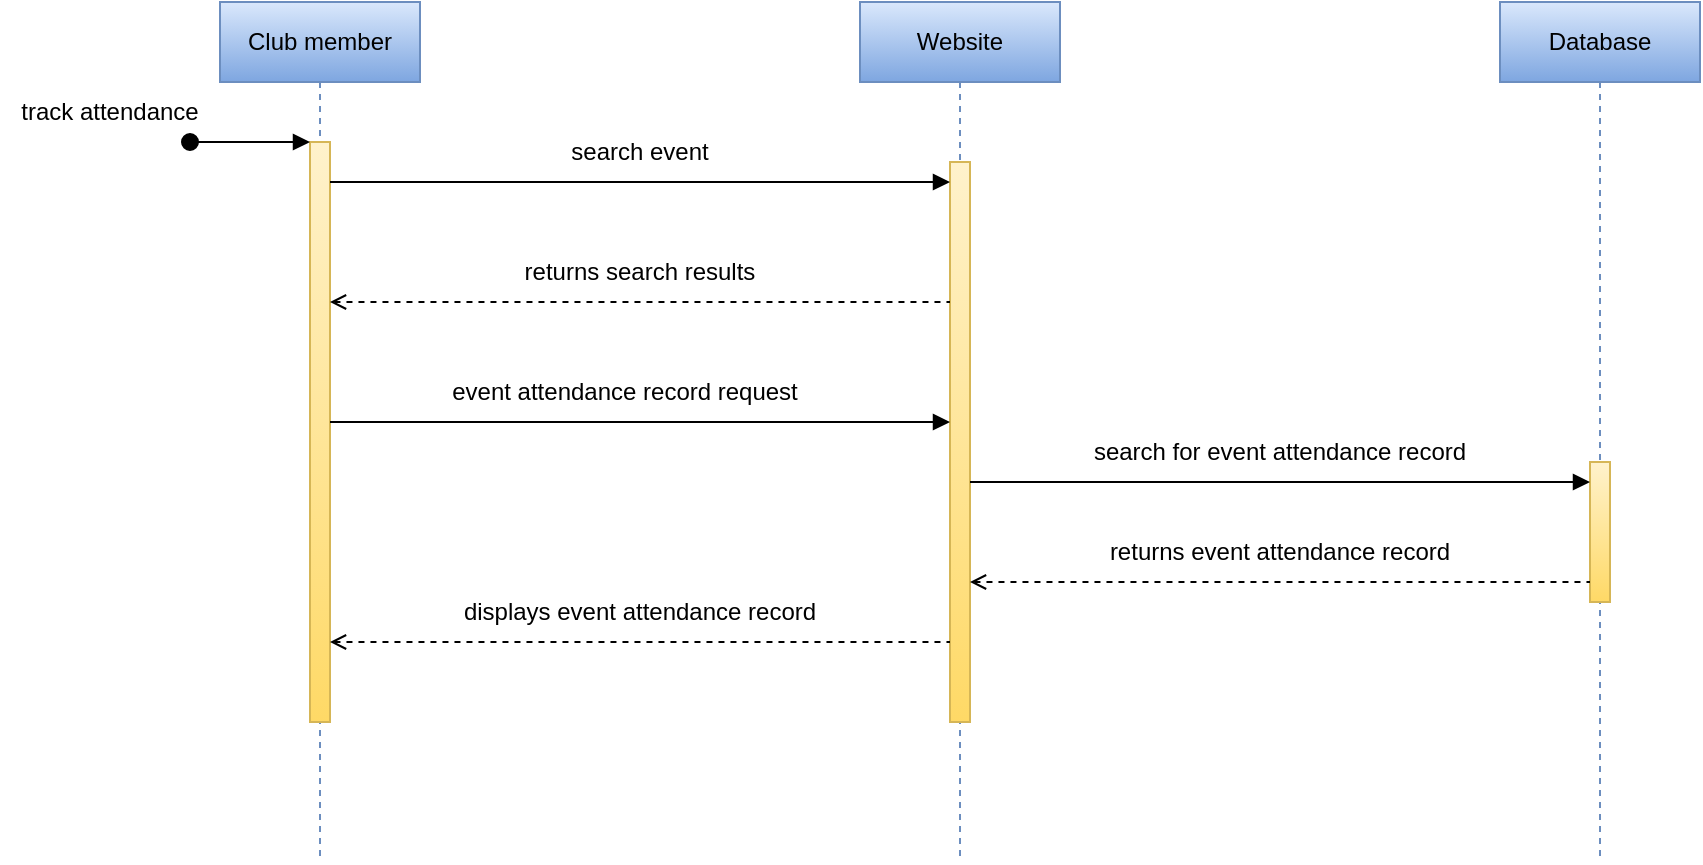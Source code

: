 <mxfile version="20.3.0" type="device"><diagram id="0ldy2uNuWINR3XcFG3o1" name="Page-1"><mxGraphModel dx="1888" dy="641" grid="1" gridSize="10" guides="1" tooltips="1" connect="1" arrows="1" fold="1" page="1" pageScale="1" pageWidth="850" pageHeight="1100" math="0" shadow="0"><root><mxCell id="0"/><mxCell id="1" parent="0"/><mxCell id="pMuSlzpFLt1DtaQOXShB-1" value="Club member" style="shape=umlLifeline;perimeter=lifelinePerimeter;whiteSpace=wrap;html=1;container=0;dropTarget=0;collapsible=0;recursiveResize=0;outlineConnect=0;portConstraint=eastwest;newEdgeStyle={&quot;edgeStyle&quot;:&quot;elbowEdgeStyle&quot;,&quot;elbow&quot;:&quot;vertical&quot;,&quot;curved&quot;:0,&quot;rounded&quot;:0};fillColor=#dae8fc;gradientColor=#7ea6e0;strokeColor=#6c8ebf;" parent="1" vertex="1"><mxGeometry x="80" y="50" width="100" height="430" as="geometry"/></mxCell><mxCell id="pMuSlzpFLt1DtaQOXShB-2" value="" style="html=1;points=[];perimeter=orthogonalPerimeter;outlineConnect=0;targetShapes=umlLifeline;portConstraint=eastwest;newEdgeStyle={&quot;edgeStyle&quot;:&quot;elbowEdgeStyle&quot;,&quot;elbow&quot;:&quot;vertical&quot;,&quot;curved&quot;:0,&quot;rounded&quot;:0};fillColor=#fff2cc;gradientColor=#ffd966;strokeColor=#d6b656;" parent="pMuSlzpFLt1DtaQOXShB-1" vertex="1"><mxGeometry x="45" y="70" width="10" height="290" as="geometry"/></mxCell><mxCell id="pMuSlzpFLt1DtaQOXShB-3" value="" style="html=1;verticalAlign=bottom;startArrow=oval;endArrow=block;startSize=8;edgeStyle=elbowEdgeStyle;elbow=vertical;curved=0;rounded=0;" parent="pMuSlzpFLt1DtaQOXShB-1" target="pMuSlzpFLt1DtaQOXShB-2" edge="1"><mxGeometry relative="1" as="geometry"><mxPoint x="-15" y="70" as="sourcePoint"/></mxGeometry></mxCell><mxCell id="pMuSlzpFLt1DtaQOXShB-4" value="Website" style="shape=umlLifeline;perimeter=lifelinePerimeter;whiteSpace=wrap;html=1;container=0;dropTarget=0;collapsible=0;recursiveResize=0;outlineConnect=0;portConstraint=eastwest;newEdgeStyle={&quot;edgeStyle&quot;:&quot;elbowEdgeStyle&quot;,&quot;elbow&quot;:&quot;vertical&quot;,&quot;curved&quot;:0,&quot;rounded&quot;:0};fillColor=#dae8fc;gradientColor=#7ea6e0;strokeColor=#6c8ebf;" parent="1" vertex="1"><mxGeometry x="400" y="50" width="100" height="430" as="geometry"/></mxCell><mxCell id="pMuSlzpFLt1DtaQOXShB-5" value="" style="html=1;points=[];perimeter=orthogonalPerimeter;outlineConnect=0;targetShapes=umlLifeline;portConstraint=eastwest;newEdgeStyle={&quot;edgeStyle&quot;:&quot;elbowEdgeStyle&quot;,&quot;elbow&quot;:&quot;vertical&quot;,&quot;curved&quot;:0,&quot;rounded&quot;:0};fillColor=#fff2cc;gradientColor=#ffd966;strokeColor=#d6b656;" parent="pMuSlzpFLt1DtaQOXShB-4" vertex="1"><mxGeometry x="45" y="80" width="10" height="280" as="geometry"/></mxCell><mxCell id="pMuSlzpFLt1DtaQOXShB-6" value="Database" style="shape=umlLifeline;perimeter=lifelinePerimeter;whiteSpace=wrap;html=1;container=0;dropTarget=0;collapsible=0;recursiveResize=0;outlineConnect=0;portConstraint=eastwest;newEdgeStyle={&quot;edgeStyle&quot;:&quot;elbowEdgeStyle&quot;,&quot;elbow&quot;:&quot;vertical&quot;,&quot;curved&quot;:0,&quot;rounded&quot;:0};fillColor=#dae8fc;strokeColor=#6c8ebf;gradientColor=#7ea6e0;" parent="1" vertex="1"><mxGeometry x="720" y="50" width="100" height="430" as="geometry"/></mxCell><mxCell id="pMuSlzpFLt1DtaQOXShB-7" value="" style="html=1;points=[];perimeter=orthogonalPerimeter;outlineConnect=0;targetShapes=umlLifeline;portConstraint=eastwest;newEdgeStyle={&quot;edgeStyle&quot;:&quot;elbowEdgeStyle&quot;,&quot;elbow&quot;:&quot;vertical&quot;,&quot;curved&quot;:0,&quot;rounded&quot;:0};fillColor=#fff2cc;gradientColor=#ffd966;strokeColor=#d6b656;" parent="pMuSlzpFLt1DtaQOXShB-6" vertex="1"><mxGeometry x="45" y="230" width="10" height="70" as="geometry"/></mxCell><mxCell id="pMuSlzpFLt1DtaQOXShB-8" value="search event" style="text;html=1;strokeColor=none;fillColor=none;align=center;verticalAlign=middle;whiteSpace=wrap;rounded=0;" parent="1" vertex="1"><mxGeometry x="210" y="110" width="160" height="30" as="geometry"/></mxCell><mxCell id="pMuSlzpFLt1DtaQOXShB-9" value="returns search results" style="text;html=1;strokeColor=none;fillColor=none;align=center;verticalAlign=middle;whiteSpace=wrap;rounded=0;" parent="1" vertex="1"><mxGeometry x="205" y="170" width="170" height="30" as="geometry"/></mxCell><mxCell id="pMuSlzpFLt1DtaQOXShB-10" value="event attendance record request" style="text;html=1;strokeColor=none;fillColor=none;align=center;verticalAlign=middle;whiteSpace=wrap;rounded=0;" parent="1" vertex="1"><mxGeometry x="190" y="230" width="185" height="30" as="geometry"/></mxCell><mxCell id="pMuSlzpFLt1DtaQOXShB-15" value="" style="endArrow=block;html=1;rounded=0;endFill=1;" parent="1" source="pMuSlzpFLt1DtaQOXShB-2" target="pMuSlzpFLt1DtaQOXShB-5" edge="1"><mxGeometry width="50" height="50" relative="1" as="geometry"><mxPoint x="480" y="290" as="sourcePoint"/><mxPoint x="530" y="240" as="targetPoint"/><Array as="points"><mxPoint x="280" y="140"/></Array></mxGeometry></mxCell><mxCell id="pMuSlzpFLt1DtaQOXShB-16" value="" style="endArrow=none;html=1;rounded=0;startArrow=open;startFill=0;dashed=1;" parent="1" source="pMuSlzpFLt1DtaQOXShB-2" target="pMuSlzpFLt1DtaQOXShB-5" edge="1"><mxGeometry width="50" height="50" relative="1" as="geometry"><mxPoint x="480" y="290" as="sourcePoint"/><mxPoint x="530" y="240" as="targetPoint"/><Array as="points"><mxPoint x="280" y="200"/></Array></mxGeometry></mxCell><mxCell id="pMuSlzpFLt1DtaQOXShB-17" value="" style="endArrow=block;html=1;rounded=0;endFill=1;" parent="1" source="pMuSlzpFLt1DtaQOXShB-2" target="pMuSlzpFLt1DtaQOXShB-5" edge="1"><mxGeometry width="50" height="50" relative="1" as="geometry"><mxPoint x="145" y="150" as="sourcePoint"/><mxPoint x="455" y="150" as="targetPoint"/><Array as="points"><mxPoint x="280" y="260"/></Array></mxGeometry></mxCell><mxCell id="pMuSlzpFLt1DtaQOXShB-19" value="" style="endArrow=block;html=1;rounded=0;endFill=1;" parent="1" source="pMuSlzpFLt1DtaQOXShB-5" target="pMuSlzpFLt1DtaQOXShB-7" edge="1"><mxGeometry width="50" height="50" relative="1" as="geometry"><mxPoint x="460" y="340" as="sourcePoint"/><mxPoint x="740" y="380" as="targetPoint"/><Array as="points"><mxPoint x="610" y="290"/></Array></mxGeometry></mxCell><mxCell id="pMuSlzpFLt1DtaQOXShB-20" value="" style="endArrow=none;html=1;rounded=0;startArrow=open;startFill=0;dashed=1;" parent="1" source="pMuSlzpFLt1DtaQOXShB-5" target="pMuSlzpFLt1DtaQOXShB-7" edge="1"><mxGeometry width="50" height="50" relative="1" as="geometry"><mxPoint x="450" y="400" as="sourcePoint"/><mxPoint x="760" y="400" as="targetPoint"/><Array as="points"><mxPoint x="620" y="340"/></Array></mxGeometry></mxCell><mxCell id="pMuSlzpFLt1DtaQOXShB-21" value="" style="endArrow=none;html=1;rounded=0;startArrow=open;startFill=0;dashed=1;" parent="1" source="pMuSlzpFLt1DtaQOXShB-2" target="pMuSlzpFLt1DtaQOXShB-5" edge="1"><mxGeometry width="50" height="50" relative="1" as="geometry"><mxPoint x="155" y="220" as="sourcePoint"/><mxPoint x="465" y="220" as="targetPoint"/><Array as="points"><mxPoint x="290" y="370"/></Array></mxGeometry></mxCell><mxCell id="pMuSlzpFLt1DtaQOXShB-22" value="track attendance" style="text;html=1;strokeColor=none;fillColor=none;align=center;verticalAlign=middle;whiteSpace=wrap;rounded=0;" parent="1" vertex="1"><mxGeometry x="-30" y="90" width="110" height="30" as="geometry"/></mxCell><mxCell id="pMuSlzpFLt1DtaQOXShB-25" value="search for event attendance record" style="text;html=1;strokeColor=none;fillColor=none;align=center;verticalAlign=middle;whiteSpace=wrap;rounded=0;" parent="1" vertex="1"><mxGeometry x="500" y="260" width="220" height="30" as="geometry"/></mxCell><mxCell id="pMuSlzpFLt1DtaQOXShB-26" value="returns event attendance record" style="text;html=1;strokeColor=none;fillColor=none;align=center;verticalAlign=middle;whiteSpace=wrap;rounded=0;" parent="1" vertex="1"><mxGeometry x="520" y="310" width="180" height="30" as="geometry"/></mxCell><mxCell id="pMuSlzpFLt1DtaQOXShB-27" value="displays event attendance record" style="text;html=1;strokeColor=none;fillColor=none;align=center;verticalAlign=middle;whiteSpace=wrap;rounded=0;" parent="1" vertex="1"><mxGeometry x="196.25" y="340" width="187.5" height="30" as="geometry"/></mxCell></root></mxGraphModel></diagram></mxfile>